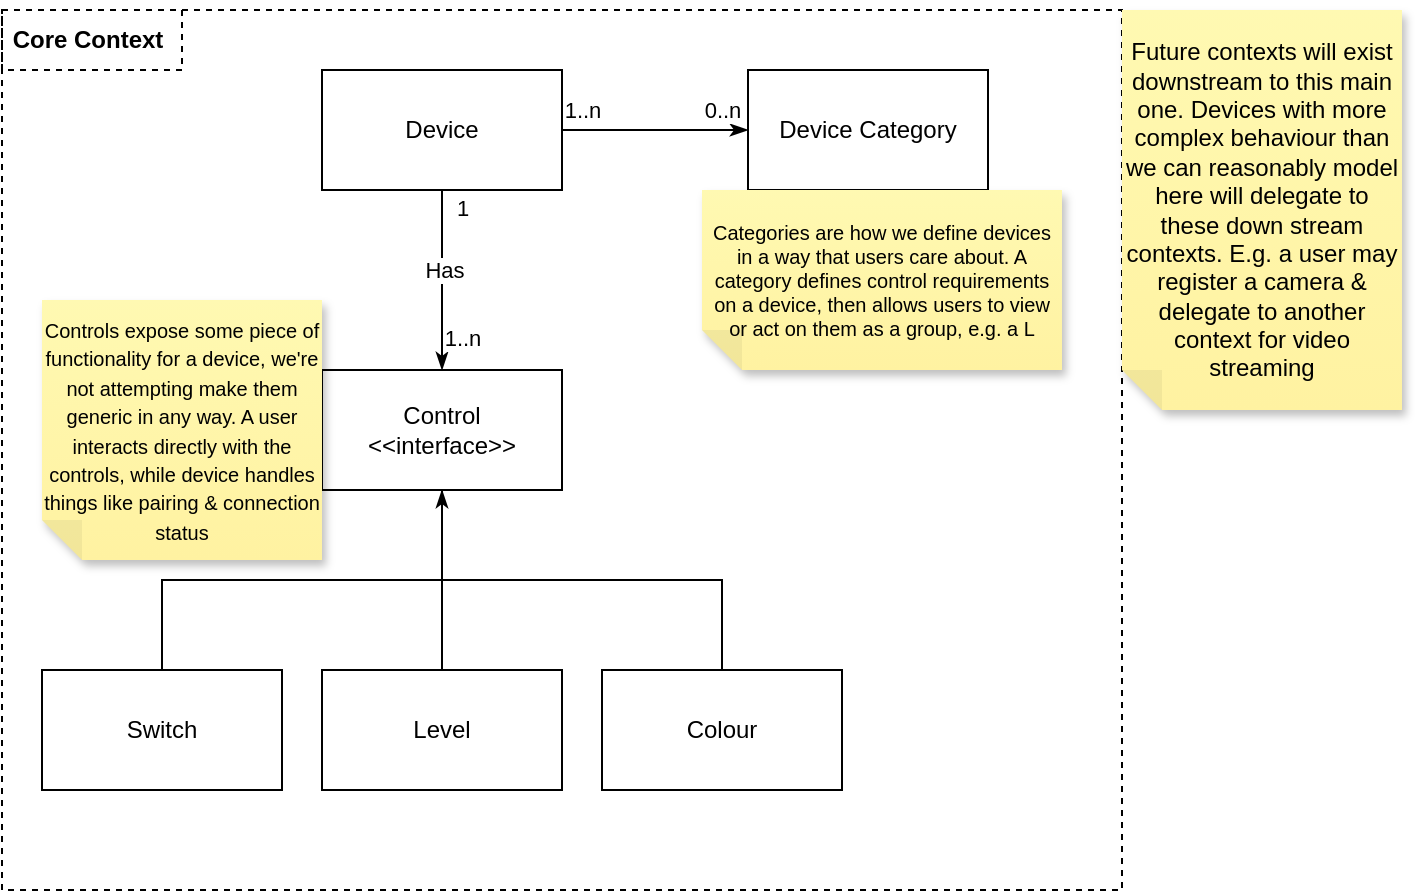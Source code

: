 <mxfile>
    <diagram name="Page-1" id="i77cLuyR8VfY6GDM6tK6">
        <mxGraphModel dx="956" dy="546" grid="1" gridSize="10" guides="1" tooltips="1" connect="1" arrows="1" fold="1" page="1" pageScale="1" pageWidth="827" pageHeight="1169" math="0" shadow="0">
            <root>
                <mxCell id="0"/>
                <mxCell id="1" parent="0"/>
                <mxCell id="2" value="" style="whiteSpace=wrap;html=1;fillColor=none;dashed=1;align=left;" parent="1" vertex="1">
                    <mxGeometry x="40" y="120" width="560" height="440" as="geometry"/>
                </mxCell>
                <mxCell id="JpXUR6jaITVe8iOcAA_K-17" value="" style="edgeStyle=orthogonalEdgeStyle;rounded=0;orthogonalLoop=1;jettySize=auto;html=1;endArrow=classicThin;endFill=1;" parent="1" source="VkSP46jUGeECV-PgP4mV-1" target="JpXUR6jaITVe8iOcAA_K-16" edge="1">
                    <mxGeometry relative="1" as="geometry"/>
                </mxCell>
                <mxCell id="JpXUR6jaITVe8iOcAA_K-19" value="1..n" style="edgeLabel;html=1;align=center;verticalAlign=middle;resizable=0;points=[];" parent="JpXUR6jaITVe8iOcAA_K-17" vertex="1" connectable="0">
                    <mxGeometry x="-0.785" y="-1" relative="1" as="geometry">
                        <mxPoint y="-11" as="offset"/>
                    </mxGeometry>
                </mxCell>
                <mxCell id="JpXUR6jaITVe8iOcAA_K-20" value="0..n" style="edgeLabel;html=1;align=center;verticalAlign=middle;resizable=0;points=[];" parent="JpXUR6jaITVe8iOcAA_K-17" vertex="1" connectable="0">
                    <mxGeometry x="0.628" relative="1" as="geometry">
                        <mxPoint x="4" y="-10" as="offset"/>
                    </mxGeometry>
                </mxCell>
                <mxCell id="VkSP46jUGeECV-PgP4mV-1" value="Device" style="rounded=0;whiteSpace=wrap;html=1;" parent="1" vertex="1">
                    <mxGeometry x="200" y="150" width="120" height="60" as="geometry"/>
                </mxCell>
                <mxCell id="VkSP46jUGeECV-PgP4mV-2" value="Control&lt;br&gt;&amp;lt;&amp;lt;interface&amp;gt;&amp;gt;" style="rounded=0;whiteSpace=wrap;html=1;" parent="1" vertex="1">
                    <mxGeometry x="200" y="300" width="120" height="60" as="geometry"/>
                </mxCell>
                <mxCell id="VkSP46jUGeECV-PgP4mV-3" value="" style="endArrow=classicThin;html=1;rounded=0;exitX=0.5;exitY=1;exitDx=0;exitDy=0;entryX=0.5;entryY=0;entryDx=0;entryDy=0;startArrow=none;startFill=0;endFill=1;" parent="1" source="VkSP46jUGeECV-PgP4mV-1" target="VkSP46jUGeECV-PgP4mV-2" edge="1">
                    <mxGeometry width="50" height="50" relative="1" as="geometry">
                        <mxPoint x="390" y="230" as="sourcePoint"/>
                        <mxPoint x="440" y="180" as="targetPoint"/>
                    </mxGeometry>
                </mxCell>
                <mxCell id="VkSP46jUGeECV-PgP4mV-4" value="1" style="edgeLabel;html=1;align=center;verticalAlign=middle;resizable=0;points=[];" parent="VkSP46jUGeECV-PgP4mV-3" vertex="1" connectable="0">
                    <mxGeometry x="-0.798" relative="1" as="geometry">
                        <mxPoint x="10" as="offset"/>
                    </mxGeometry>
                </mxCell>
                <mxCell id="VkSP46jUGeECV-PgP4mV-5" value="1..n" style="edgeLabel;html=1;align=center;verticalAlign=middle;resizable=0;points=[];" parent="VkSP46jUGeECV-PgP4mV-3" vertex="1" connectable="0">
                    <mxGeometry x="0.813" y="-1" relative="1" as="geometry">
                        <mxPoint x="11" y="-8" as="offset"/>
                    </mxGeometry>
                </mxCell>
                <mxCell id="VkSP46jUGeECV-PgP4mV-6" value="Has" style="edgeLabel;html=1;align=center;verticalAlign=middle;resizable=0;points=[];" parent="VkSP46jUGeECV-PgP4mV-3" vertex="1" connectable="0">
                    <mxGeometry x="-0.124" y="1" relative="1" as="geometry">
                        <mxPoint as="offset"/>
                    </mxGeometry>
                </mxCell>
                <mxCell id="JpXUR6jaITVe8iOcAA_K-2" value="" style="edgeStyle=orthogonalEdgeStyle;rounded=0;orthogonalLoop=1;jettySize=auto;html=1;exitX=0.5;exitY=0;exitDx=0;exitDy=0;endArrow=classicThin;endFill=1;" parent="1" source="JpXUR6jaITVe8iOcAA_K-1" target="VkSP46jUGeECV-PgP4mV-2" edge="1">
                    <mxGeometry relative="1" as="geometry"/>
                </mxCell>
                <mxCell id="JpXUR6jaITVe8iOcAA_K-1" value="Switch" style="rounded=0;whiteSpace=wrap;html=1;" parent="1" vertex="1">
                    <mxGeometry x="60" y="450" width="120" height="60" as="geometry"/>
                </mxCell>
                <mxCell id="JpXUR6jaITVe8iOcAA_K-4" value="" style="edgeStyle=orthogonalEdgeStyle;rounded=0;orthogonalLoop=1;jettySize=auto;html=1;endArrow=none;endFill=0;" parent="1" source="JpXUR6jaITVe8iOcAA_K-3" target="VkSP46jUGeECV-PgP4mV-2" edge="1">
                    <mxGeometry relative="1" as="geometry"/>
                </mxCell>
                <mxCell id="JpXUR6jaITVe8iOcAA_K-3" value="Level" style="rounded=0;whiteSpace=wrap;html=1;" parent="1" vertex="1">
                    <mxGeometry x="200" y="450" width="120" height="60" as="geometry"/>
                </mxCell>
                <mxCell id="JpXUR6jaITVe8iOcAA_K-6" value="" style="edgeStyle=orthogonalEdgeStyle;rounded=0;orthogonalLoop=1;jettySize=auto;html=1;exitX=0.5;exitY=0;exitDx=0;exitDy=0;endArrow=none;endFill=0;" parent="1" source="JpXUR6jaITVe8iOcAA_K-5" target="VkSP46jUGeECV-PgP4mV-2" edge="1">
                    <mxGeometry relative="1" as="geometry"/>
                </mxCell>
                <mxCell id="JpXUR6jaITVe8iOcAA_K-5" value="Colour" style="rounded=0;whiteSpace=wrap;html=1;" parent="1" vertex="1">
                    <mxGeometry x="340" y="450" width="120" height="60" as="geometry"/>
                </mxCell>
                <mxCell id="JpXUR6jaITVe8iOcAA_K-15" value="&lt;font style=&quot;font-size: 10px;&quot;&gt;Controls expose some piece of functionality for a device, we're not attempting make them generic in any way. A user interacts directly with the controls, while device handles things like pairing &amp;amp; connection status&lt;/font&gt;" style="shape=note;whiteSpace=wrap;html=1;backgroundOutline=1;fontColor=#000000;darkOpacity=0.05;fillColor=#FFF9B2;strokeColor=none;fillStyle=solid;direction=west;gradientDirection=north;gradientColor=#FFF2A1;shadow=1;size=20;pointerEvents=1;" parent="1" vertex="1">
                    <mxGeometry x="60" y="265" width="140" height="130" as="geometry"/>
                </mxCell>
                <mxCell id="JpXUR6jaITVe8iOcAA_K-16" value="Device Category" style="rounded=0;whiteSpace=wrap;html=1;" parent="1" vertex="1">
                    <mxGeometry x="413" y="150" width="120" height="60" as="geometry"/>
                </mxCell>
                <mxCell id="JpXUR6jaITVe8iOcAA_K-21" value="Categories are how we define devices in a way that users care about. A category defines control requirements on a device, then allows users to view or act on them as a group, e.g. a L" style="shape=note;whiteSpace=wrap;html=1;backgroundOutline=1;fontColor=#000000;darkOpacity=0.05;fillColor=#FFF9B2;strokeColor=none;fillStyle=solid;direction=west;gradientDirection=north;gradientColor=#FFF2A1;shadow=1;size=20;pointerEvents=1;fontSize=10;" parent="1" vertex="1">
                    <mxGeometry x="390" y="210" width="180" height="90" as="geometry"/>
                </mxCell>
                <mxCell id="3" value="&lt;b&gt;&amp;nbsp;Core Context&lt;/b&gt;" style="whiteSpace=wrap;html=1;fillColor=none;dashed=1;align=left;" vertex="1" parent="1">
                    <mxGeometry x="40" y="120" width="90" height="30" as="geometry"/>
                </mxCell>
                <mxCell id="4" value="Future contexts will exist downstream to this main one. Devices with more complex behaviour than we can reasonably model here will delegate to these down stream contexts. E.g. a user may register a camera &amp;amp; delegate to another context for video streaming" style="shape=note;whiteSpace=wrap;html=1;backgroundOutline=1;fontColor=#000000;darkOpacity=0.05;fillColor=#FFF9B2;strokeColor=none;fillStyle=solid;direction=west;gradientDirection=north;gradientColor=#FFF2A1;shadow=1;size=20;pointerEvents=1;dashed=1;" vertex="1" parent="1">
                    <mxGeometry x="600" y="120" width="140" height="200" as="geometry"/>
                </mxCell>
            </root>
        </mxGraphModel>
    </diagram>
</mxfile>